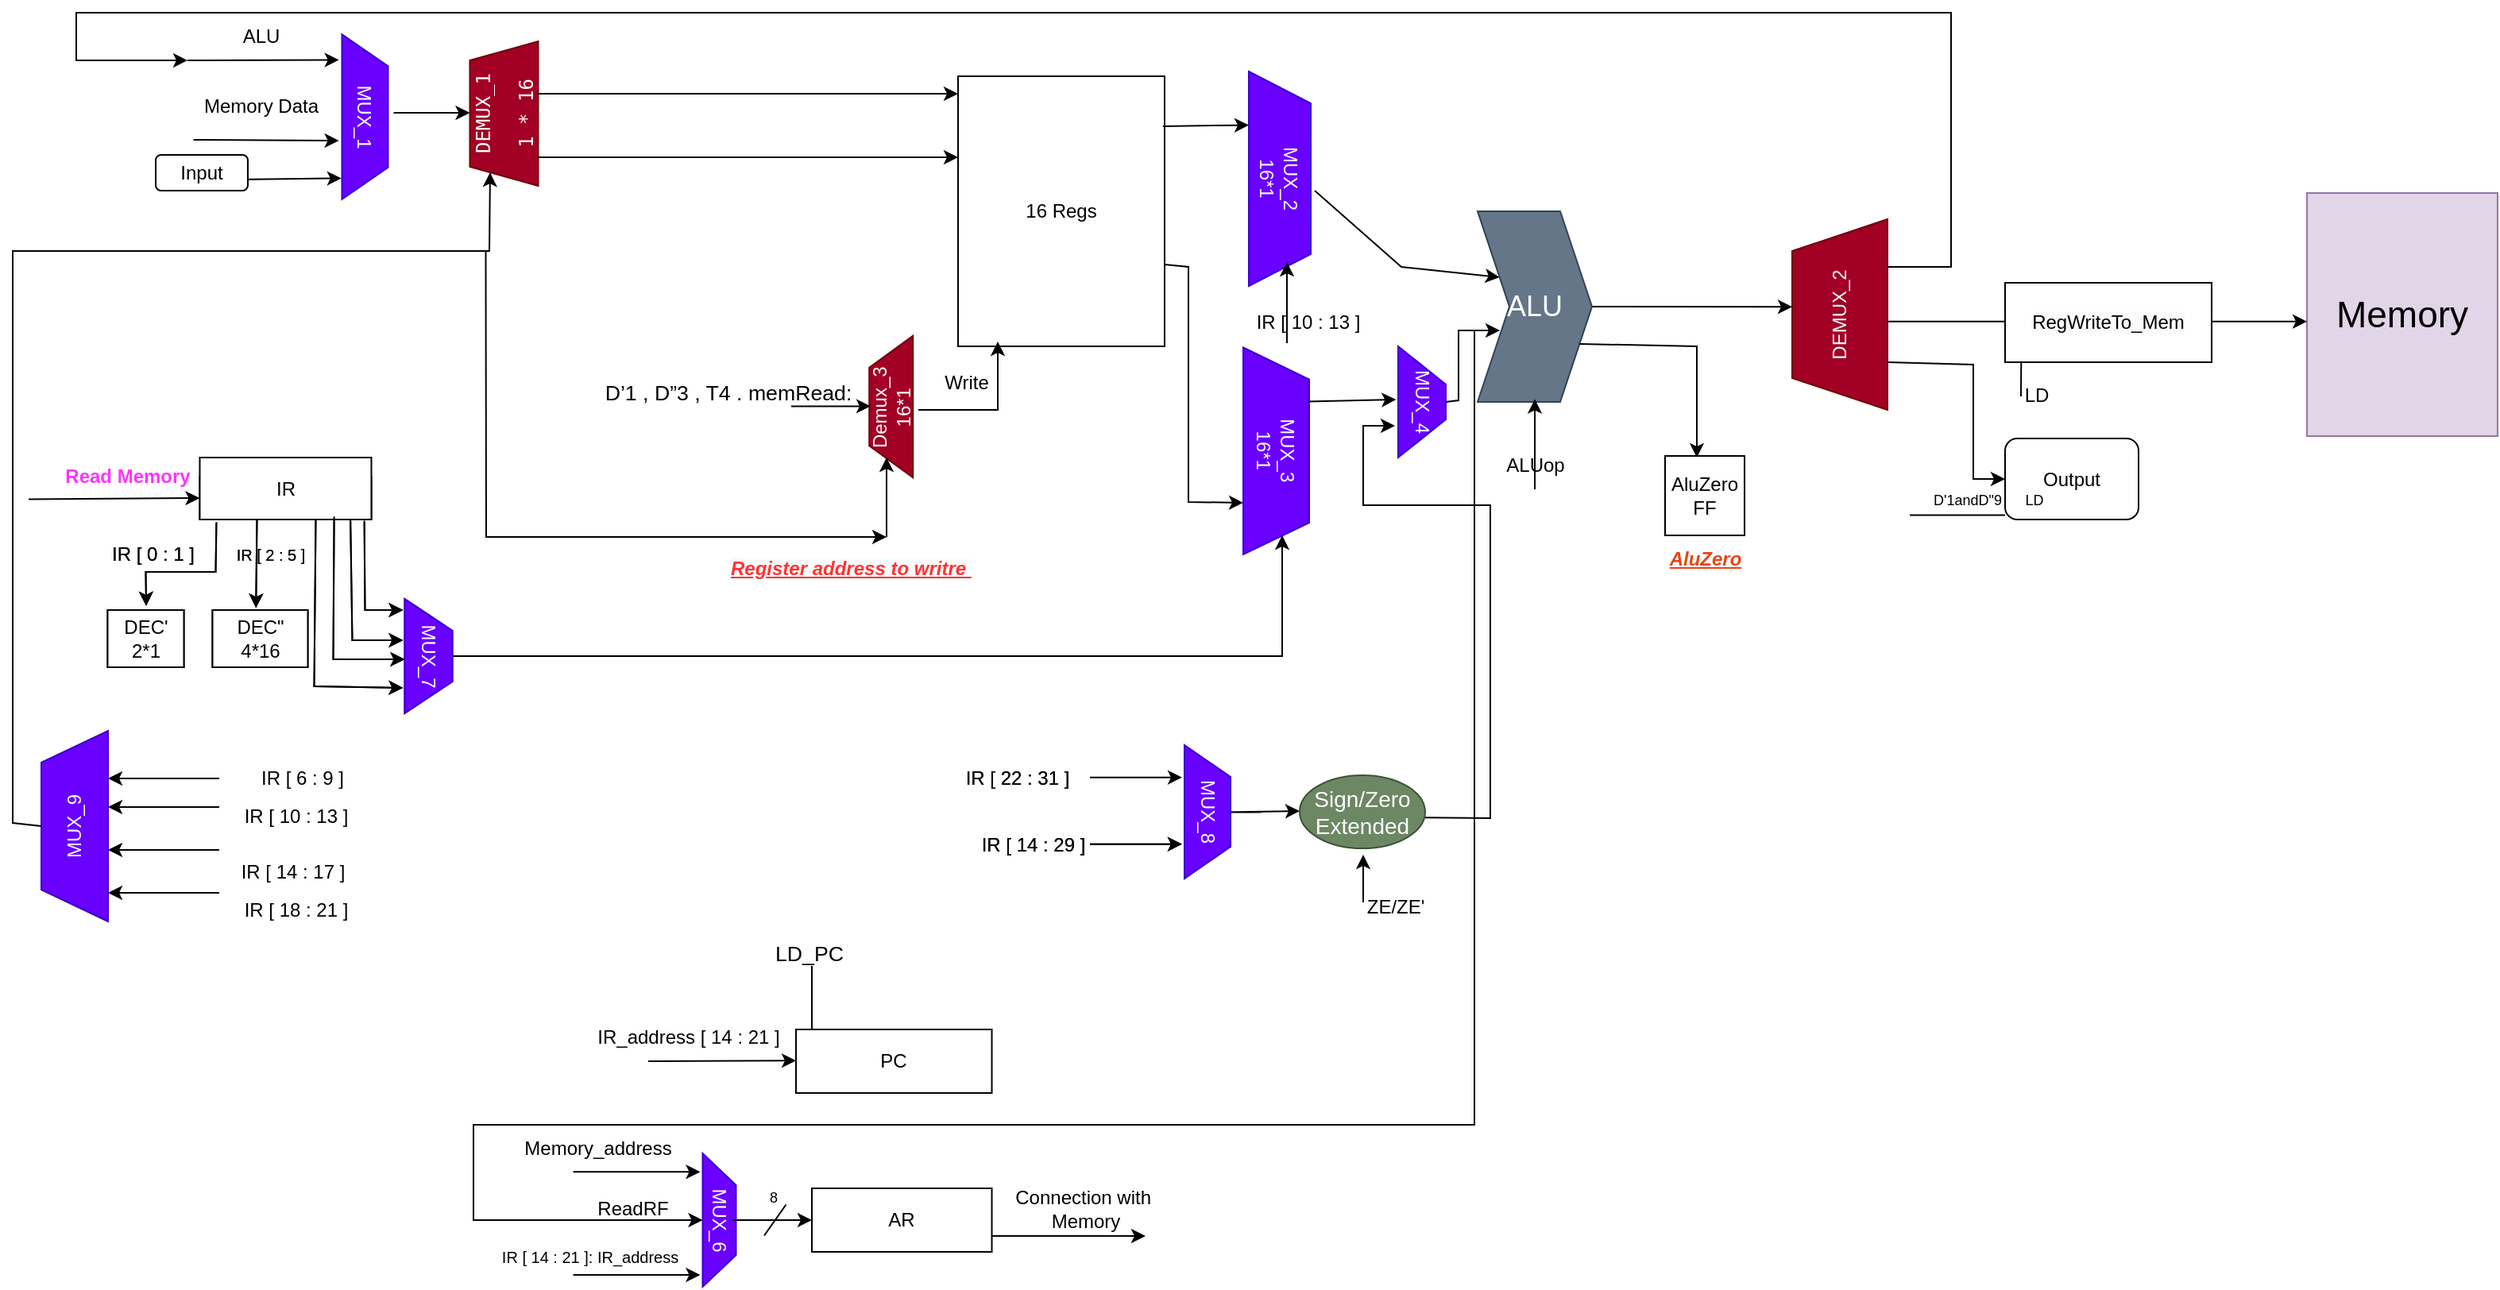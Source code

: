 <mxfile version="22.1.16" type="github">
  <diagram name="Page-1" id="Bb-EMWeqlnFe7wZa1K4K">
    <mxGraphModel dx="1004" dy="1412" grid="1" gridSize="10" guides="1" tooltips="1" connect="1" arrows="1" fold="1" page="1" pageScale="1" pageWidth="1100" pageHeight="850" math="0" shadow="0">
      <root>
        <mxCell id="0" />
        <mxCell id="1" parent="0" />
        <mxCell id="euj-i1NuRjFge6NPLihV-1" value="IR" style="rounded=0;whiteSpace=wrap;html=1;" parent="1" vertex="1">
          <mxGeometry x="147.74" y="-548" width="108" height="27" as="geometry" />
        </mxCell>
        <mxCell id="euj-i1NuRjFge6NPLihV-2" value="" style="endArrow=classic;html=1;rounded=0;exitX=0.095;exitY=1.063;exitDx=0;exitDy=0;exitPerimeter=0;entryX=0;entryY=0.5;entryDx=0;entryDy=0;" parent="1" target="euj-i1NuRjFge6NPLihV-1" edge="1">
          <mxGeometry width="50" height="50" relative="1" as="geometry">
            <mxPoint x="40" y="-533.748" as="sourcePoint" />
            <mxPoint x="147.74" y="-536" as="targetPoint" />
          </mxGeometry>
        </mxCell>
        <mxCell id="euj-i1NuRjFge6NPLihV-3" value="&lt;font color=&quot;#ff33ff&quot;&gt;Read Memory&lt;br&gt;&lt;/font&gt;" style="text;html=1;align=center;verticalAlign=middle;resizable=0;points=[];autosize=1;strokeColor=none;fillColor=none;fontStyle=1" parent="1" vertex="1">
          <mxGeometry x="47.74" y="-560" width="108" height="24" as="geometry" />
        </mxCell>
        <mxCell id="euj-i1NuRjFge6NPLihV-4" value="DEC&#39;&lt;br&gt;2*1" style="rounded=0;whiteSpace=wrap;html=1;" parent="1" vertex="1">
          <mxGeometry x="89.74" y="-464" width="48" height="36" as="geometry" />
        </mxCell>
        <mxCell id="euj-i1NuRjFge6NPLihV-5" value="DEC&quot;&lt;br&gt;4*16" style="rounded=0;whiteSpace=wrap;html=1;" parent="1" vertex="1">
          <mxGeometry x="155.74" y="-464" width="60" height="36" as="geometry" />
        </mxCell>
        <mxCell id="euj-i1NuRjFge6NPLihV-6" value="" style="endArrow=classic;html=1;rounded=0;entryX=0.506;entryY=-0.072;entryDx=0;entryDy=0;entryPerimeter=0;exitX=0.097;exitY=1.059;exitDx=0;exitDy=0;exitPerimeter=0;" parent="1" source="euj-i1NuRjFge6NPLihV-1" target="euj-i1NuRjFge6NPLihV-4" edge="1">
          <mxGeometry width="50" height="50" relative="1" as="geometry">
            <mxPoint x="159.23" y="-521" as="sourcePoint" />
            <mxPoint x="159.23" y="-476" as="targetPoint" />
            <Array as="points">
              <mxPoint x="157.74" y="-488" />
              <mxPoint x="113.74" y="-488" />
            </Array>
          </mxGeometry>
        </mxCell>
        <mxCell id="euj-i1NuRjFge6NPLihV-7" value="" style="endArrow=classic;html=1;rounded=0;exitX=0.611;exitY=1;exitDx=0;exitDy=0;exitPerimeter=0;entryX=0.456;entryY=-0.036;entryDx=0;entryDy=0;entryPerimeter=0;" parent="1" target="euj-i1NuRjFge6NPLihV-5" edge="1">
          <mxGeometry width="50" height="50" relative="1" as="geometry">
            <mxPoint x="183.738" y="-521.0" as="sourcePoint" />
            <mxPoint x="183.75" y="-476" as="targetPoint" />
          </mxGeometry>
        </mxCell>
        <mxCell id="euj-i1NuRjFge6NPLihV-8" value="" style="endArrow=classic;html=1;rounded=0;exitX=0.959;exitY=1.028;exitDx=0;exitDy=0;exitPerimeter=0;entryX=0.12;entryY=1.02;entryDx=0;entryDy=0;entryPerimeter=0;" parent="1" source="euj-i1NuRjFge6NPLihV-1" edge="1">
          <mxGeometry width="50" height="50" relative="1" as="geometry">
            <mxPoint x="231.74" y="-414" as="sourcePoint" />
            <mxPoint x="275.74" y="-464" as="targetPoint" />
            <Array as="points">
              <mxPoint x="251.74" y="-464" />
            </Array>
          </mxGeometry>
        </mxCell>
        <mxCell id="euj-i1NuRjFge6NPLihV-9" value="" style="endArrow=classic;html=1;rounded=0;exitX=0.878;exitY=0.99;exitDx=0;exitDy=0;exitPerimeter=0;entryX=0.391;entryY=1.028;entryDx=0;entryDy=0;entryPerimeter=0;" parent="1" source="euj-i1NuRjFge6NPLihV-1" edge="1">
          <mxGeometry width="50" height="50" relative="1" as="geometry">
            <mxPoint x="231.74" y="-414" as="sourcePoint" />
            <mxPoint x="275.74" y="-445" as="targetPoint" />
            <Array as="points">
              <mxPoint x="243.74" y="-445" />
            </Array>
          </mxGeometry>
        </mxCell>
        <mxCell id="euj-i1NuRjFge6NPLihV-10" value="" style="endArrow=classic;html=1;rounded=0;exitX=0.783;exitY=0.952;exitDx=0;exitDy=0;entryX=0.391;entryY=1.028;entryDx=0;entryDy=0;entryPerimeter=0;exitPerimeter=0;" parent="1" source="euj-i1NuRjFge6NPLihV-1" edge="1">
          <mxGeometry width="50" height="50" relative="1" as="geometry">
            <mxPoint x="243.74" y="-509" as="sourcePoint" />
            <mxPoint x="276.74" y="-433" as="targetPoint" />
            <Array as="points">
              <mxPoint x="231.74" y="-433" />
            </Array>
          </mxGeometry>
        </mxCell>
        <mxCell id="euj-i1NuRjFge6NPLihV-11" value="" style="endArrow=classic;html=1;rounded=0;exitX=0.783;exitY=0.952;exitDx=0;exitDy=0;entryX=0.804;entryY=1.028;entryDx=0;entryDy=0;entryPerimeter=0;exitPerimeter=0;" parent="1" edge="1">
          <mxGeometry width="50" height="50" relative="1" as="geometry">
            <mxPoint x="220.74" y="-521" as="sourcePoint" />
            <mxPoint x="275.74" y="-415" as="targetPoint" />
            <Array as="points">
              <mxPoint x="219.74" y="-416" />
            </Array>
          </mxGeometry>
        </mxCell>
        <mxCell id="euj-i1NuRjFge6NPLihV-12" value="IR [ 0 : 1 ]" style="text;html=1;align=center;verticalAlign=middle;resizable=0;points=[];autosize=1;strokeColor=none;fillColor=none;" parent="1" vertex="1">
          <mxGeometry x="75.74" y="-511" width="84" height="24" as="geometry" />
        </mxCell>
        <mxCell id="euj-i1NuRjFge6NPLihV-13" value="&lt;font style=&quot;font-size: 10px;&quot;&gt;IR [ 2 : 5 ]&lt;/font&gt;" style="text;html=1;align=center;verticalAlign=middle;resizable=0;points=[];autosize=1;strokeColor=none;fillColor=none;rotation=0;" parent="1" vertex="1">
          <mxGeometry x="155.74" y="-511" width="72" height="24" as="geometry" />
        </mxCell>
        <mxCell id="euj-i1NuRjFge6NPLihV-14" value="MUX_7" style="shape=trapezoid;perimeter=trapezoidPerimeter;whiteSpace=wrap;html=1;fixedSize=1;rotation=90;fillColor=#6a00ff;fontColor=#ffffff;strokeColor=#3700CC;" parent="1" vertex="1">
          <mxGeometry x="255.74" y="-450" width="72" height="30" as="geometry" />
        </mxCell>
        <mxCell id="euj-i1NuRjFge6NPLihV-16" value="" style="endArrow=classic;html=1;rounded=0;" parent="1" edge="1">
          <mxGeometry width="50" height="50" relative="1" as="geometry">
            <mxPoint x="708" y="-358.66" as="sourcePoint" />
            <mxPoint x="766" y="-358.66" as="targetPoint" />
          </mxGeometry>
        </mxCell>
        <mxCell id="euj-i1NuRjFge6NPLihV-17" value="" style="endArrow=classic;html=1;rounded=0;" parent="1" edge="1">
          <mxGeometry width="50" height="50" relative="1" as="geometry">
            <mxPoint x="708" y="-316.64" as="sourcePoint" />
            <mxPoint x="766" y="-316.64" as="targetPoint" />
          </mxGeometry>
        </mxCell>
        <mxCell id="euj-i1NuRjFge6NPLihV-18" value="IR [ 14 : 29 ]" style="text;html=1;align=center;verticalAlign=middle;resizable=0;points=[];autosize=1;strokeColor=none;fillColor=none;" parent="1" vertex="1">
          <mxGeometry x="624" y="-327.64" width="96" height="24" as="geometry" />
        </mxCell>
        <mxCell id="euj-i1NuRjFge6NPLihV-20" value="IR [ 22 : 31 ]" style="text;html=1;align=center;verticalAlign=middle;resizable=0;points=[];autosize=1;strokeColor=none;fillColor=none;" parent="1" vertex="1">
          <mxGeometry x="614" y="-370.35" width="96" height="24" as="geometry" />
        </mxCell>
        <mxCell id="euj-i1NuRjFge6NPLihV-21" value="IR" style="rounded=0;whiteSpace=wrap;html=1;" parent="1" vertex="1">
          <mxGeometry x="147.74" y="-560" width="108" height="39" as="geometry" />
        </mxCell>
        <mxCell id="euj-i1NuRjFge6NPLihV-24" value="DEC&#39;&lt;br&gt;2*1" style="rounded=0;whiteSpace=wrap;html=1;" parent="1" vertex="1">
          <mxGeometry x="89.74" y="-464" width="48" height="36" as="geometry" />
        </mxCell>
        <mxCell id="euj-i1NuRjFge6NPLihV-25" value="DEC&quot;&lt;br&gt;4*16" style="rounded=0;whiteSpace=wrap;html=1;" parent="1" vertex="1">
          <mxGeometry x="155.74" y="-464" width="60" height="36" as="geometry" />
        </mxCell>
        <mxCell id="euj-i1NuRjFge6NPLihV-26" value="" style="endArrow=classic;html=1;rounded=0;entryX=0.506;entryY=-0.072;entryDx=0;entryDy=0;entryPerimeter=0;exitX=0.097;exitY=1.059;exitDx=0;exitDy=0;exitPerimeter=0;" parent="1" source="euj-i1NuRjFge6NPLihV-21" target="euj-i1NuRjFge6NPLihV-24" edge="1">
          <mxGeometry width="50" height="50" relative="1" as="geometry">
            <mxPoint x="159.23" y="-521" as="sourcePoint" />
            <mxPoint x="159.23" y="-476" as="targetPoint" />
            <Array as="points">
              <mxPoint x="157.74" y="-488" />
              <mxPoint x="113.74" y="-488" />
            </Array>
          </mxGeometry>
        </mxCell>
        <mxCell id="euj-i1NuRjFge6NPLihV-27" value="" style="endArrow=classic;html=1;rounded=0;exitX=0.611;exitY=1;exitDx=0;exitDy=0;exitPerimeter=0;entryX=0.456;entryY=-0.036;entryDx=0;entryDy=0;entryPerimeter=0;" parent="1" target="euj-i1NuRjFge6NPLihV-25" edge="1">
          <mxGeometry width="50" height="50" relative="1" as="geometry">
            <mxPoint x="183.738" y="-521.0" as="sourcePoint" />
            <mxPoint x="183.75" y="-476" as="targetPoint" />
          </mxGeometry>
        </mxCell>
        <mxCell id="euj-i1NuRjFge6NPLihV-28" value="" style="endArrow=classic;html=1;rounded=0;exitX=0.959;exitY=1.028;exitDx=0;exitDy=0;exitPerimeter=0;entryX=0.12;entryY=1.02;entryDx=0;entryDy=0;entryPerimeter=0;" parent="1" source="euj-i1NuRjFge6NPLihV-21" edge="1">
          <mxGeometry width="50" height="50" relative="1" as="geometry">
            <mxPoint x="231.74" y="-414" as="sourcePoint" />
            <mxPoint x="275.74" y="-464" as="targetPoint" />
            <Array as="points">
              <mxPoint x="251.74" y="-464" />
            </Array>
          </mxGeometry>
        </mxCell>
        <mxCell id="euj-i1NuRjFge6NPLihV-29" value="" style="endArrow=classic;html=1;rounded=0;exitX=0.878;exitY=0.99;exitDx=0;exitDy=0;exitPerimeter=0;entryX=0.391;entryY=1.028;entryDx=0;entryDy=0;entryPerimeter=0;" parent="1" source="euj-i1NuRjFge6NPLihV-21" edge="1">
          <mxGeometry width="50" height="50" relative="1" as="geometry">
            <mxPoint x="231.74" y="-414" as="sourcePoint" />
            <mxPoint x="275.74" y="-445" as="targetPoint" />
            <Array as="points">
              <mxPoint x="243.74" y="-445" />
            </Array>
          </mxGeometry>
        </mxCell>
        <mxCell id="euj-i1NuRjFge6NPLihV-30" value="" style="endArrow=classic;html=1;rounded=0;exitX=0.783;exitY=0.952;exitDx=0;exitDy=0;entryX=0.391;entryY=1.028;entryDx=0;entryDy=0;entryPerimeter=0;exitPerimeter=0;" parent="1" source="euj-i1NuRjFge6NPLihV-21" edge="1">
          <mxGeometry width="50" height="50" relative="1" as="geometry">
            <mxPoint x="243.74" y="-509" as="sourcePoint" />
            <mxPoint x="276.74" y="-433" as="targetPoint" />
            <Array as="points">
              <mxPoint x="231.74" y="-433" />
            </Array>
          </mxGeometry>
        </mxCell>
        <mxCell id="euj-i1NuRjFge6NPLihV-31" value="" style="endArrow=classic;html=1;rounded=0;exitX=0.783;exitY=0.952;exitDx=0;exitDy=0;entryX=0.804;entryY=1.028;entryDx=0;entryDy=0;entryPerimeter=0;exitPerimeter=0;" parent="1" edge="1">
          <mxGeometry width="50" height="50" relative="1" as="geometry">
            <mxPoint x="220.74" y="-521" as="sourcePoint" />
            <mxPoint x="275.74" y="-415" as="targetPoint" />
            <Array as="points">
              <mxPoint x="219.74" y="-416" />
            </Array>
          </mxGeometry>
        </mxCell>
        <mxCell id="euj-i1NuRjFge6NPLihV-32" value="IR [ 0 : 1 ]" style="text;html=1;align=center;verticalAlign=middle;resizable=0;points=[];autosize=1;strokeColor=none;fillColor=none;" parent="1" vertex="1">
          <mxGeometry x="75.74" y="-511" width="84" height="24" as="geometry" />
        </mxCell>
        <mxCell id="euj-i1NuRjFge6NPLihV-33" value="&lt;font style=&quot;font-size: 10px;&quot;&gt;IR [ 2 : 5 ]&lt;/font&gt;" style="text;html=1;align=center;verticalAlign=middle;resizable=0;points=[];autosize=1;strokeColor=none;fillColor=none;rotation=0;" parent="1" vertex="1">
          <mxGeometry x="155.74" y="-511" width="72" height="24" as="geometry" />
        </mxCell>
        <mxCell id="euj-i1NuRjFge6NPLihV-34" value="MUX_7" style="shape=trapezoid;perimeter=trapezoidPerimeter;whiteSpace=wrap;html=1;fixedSize=1;rotation=90;fillColor=#6a00ff;fontColor=#ffffff;strokeColor=#3700CC;" parent="1" vertex="1">
          <mxGeometry x="255.74" y="-450" width="72" height="30" as="geometry" />
        </mxCell>
        <mxCell id="euj-i1NuRjFge6NPLihV-35" value="" style="endArrow=classic;html=1;rounded=0;" parent="1" edge="1">
          <mxGeometry width="50" height="50" relative="1" as="geometry">
            <mxPoint x="816" y="-336.79" as="sourcePoint" />
            <mxPoint x="840" y="-337.5" as="targetPoint" />
            <Array as="points">
              <mxPoint x="792" y="-336.79" />
            </Array>
          </mxGeometry>
        </mxCell>
        <mxCell id="euj-i1NuRjFge6NPLihV-37" value="" style="endArrow=classic;html=1;rounded=0;" parent="1" edge="1">
          <mxGeometry width="50" height="50" relative="1" as="geometry">
            <mxPoint x="708" y="-316.64" as="sourcePoint" />
            <mxPoint x="766" y="-316.64" as="targetPoint" />
          </mxGeometry>
        </mxCell>
        <mxCell id="euj-i1NuRjFge6NPLihV-38" value="IR [ 14 : 29 ]" style="text;html=1;align=center;verticalAlign=middle;resizable=0;points=[];autosize=1;strokeColor=none;fillColor=none;" parent="1" vertex="1">
          <mxGeometry x="624" y="-327.64" width="96" height="24" as="geometry" />
        </mxCell>
        <mxCell id="euj-i1NuRjFge6NPLihV-39" value="&lt;font style=&quot;font-size: 14px;&quot;&gt;Sign/Zero Extended&lt;/font&gt;" style="ellipse;whiteSpace=wrap;html=1;fillColor=#6d8764;strokeColor=#3A5431;fontColor=#ffffff;" parent="1" vertex="1">
          <mxGeometry x="840" y="-360" width="79" height="46" as="geometry" />
        </mxCell>
        <mxCell id="euj-i1NuRjFge6NPLihV-40" value="IR [ 22 : 31 ]" style="text;html=1;align=center;verticalAlign=middle;resizable=0;points=[];autosize=1;strokeColor=none;fillColor=none;" parent="1" vertex="1">
          <mxGeometry x="614" y="-370.35" width="96" height="24" as="geometry" />
        </mxCell>
        <mxCell id="euj-i1NuRjFge6NPLihV-41" value="MUX_8" style="shape=trapezoid;perimeter=trapezoidPerimeter;whiteSpace=wrap;html=1;fixedSize=1;rotation=90;fillColor=#6a00ff;fontColor=#ffffff;strokeColor=#3700CC;" parent="1" vertex="1">
          <mxGeometry x="740" y="-351.5" width="84" height="29" as="geometry" />
        </mxCell>
        <mxCell id="euj-i1NuRjFge6NPLihV-44" value="" style="rounded=0;whiteSpace=wrap;html=1;" parent="1" vertex="1">
          <mxGeometry x="625" y="-800" width="130" height="170" as="geometry" />
        </mxCell>
        <mxCell id="euj-i1NuRjFge6NPLihV-45" value="16 Regs" style="text;html=1;strokeColor=none;fillColor=none;align=center;verticalAlign=middle;whiteSpace=wrap;rounded=0;" parent="1" vertex="1">
          <mxGeometry x="660" y="-730" width="60" height="30" as="geometry" />
        </mxCell>
        <mxCell id="euj-i1NuRjFge6NPLihV-52" value="" style="endArrow=none;html=1;rounded=0;" parent="1" edge="1">
          <mxGeometry width="50" height="50" relative="1" as="geometry">
            <mxPoint x="915" y="-600.5" as="sourcePoint" />
            <mxPoint x="915" y="-600.5" as="targetPoint" />
            <Array as="points" />
          </mxGeometry>
        </mxCell>
        <mxCell id="euj-i1NuRjFge6NPLihV-57" value="MUX_2&lt;br&gt;16*1&lt;br&gt;" style="shape=trapezoid;perimeter=trapezoidPerimeter;whiteSpace=wrap;html=1;fixedSize=1;rotation=90;fillColor=#6a00ff;fontColor=#ffffff;strokeColor=#3700CC;" parent="1" vertex="1">
          <mxGeometry x="760" y="-755" width="135" height="39" as="geometry" />
        </mxCell>
        <mxCell id="euj-i1NuRjFge6NPLihV-58" value="MUX_3&lt;br&gt;16*1&lt;br&gt;" style="shape=trapezoid;perimeter=trapezoidPerimeter;whiteSpace=wrap;html=1;fixedSize=1;rotation=90;fillColor=#6a00ff;fontColor=#ffffff;strokeColor=#3700CC;" parent="1" vertex="1">
          <mxGeometry x="760.12" y="-584.87" width="130.25" height="41.5" as="geometry" />
        </mxCell>
        <mxCell id="euj-i1NuRjFge6NPLihV-59" value="" style="endArrow=classic;html=1;rounded=0;entryX=0;entryY=0.25;entryDx=0;entryDy=0;" parent="1" target="euj-i1NuRjFge6NPLihV-61" edge="1">
          <mxGeometry width="50" height="50" relative="1" as="geometry">
            <mxPoint x="849.5" y="-728" as="sourcePoint" />
            <mxPoint x="957" y="-692" as="targetPoint" />
            <Array as="points">
              <mxPoint x="904" y="-680" />
            </Array>
          </mxGeometry>
        </mxCell>
        <mxCell id="euj-i1NuRjFge6NPLihV-60" value="" style="endArrow=classic;html=1;rounded=0;entryX=0.479;entryY=1.044;entryDx=0;entryDy=0;entryPerimeter=0;exitX=0.211;exitY=0.021;exitDx=0;exitDy=0;exitPerimeter=0;" parent="1" target="euj-i1NuRjFge6NPLihV-68" edge="1">
          <mxGeometry width="50" height="50" relative="1" as="geometry">
            <mxPoint x="845.124" y="-595.202" as="sourcePoint" />
            <mxPoint x="904.55" y="-596" as="targetPoint" />
            <Array as="points" />
          </mxGeometry>
        </mxCell>
        <mxCell id="euj-i1NuRjFge6NPLihV-61" value="&lt;font style=&quot;font-size: 18px;&quot;&gt;ALU&lt;/font&gt;" style="shape=step;perimeter=stepPerimeter;whiteSpace=wrap;html=1;fixedSize=1;fillColor=#647687;fontColor=#ffffff;strokeColor=#314354;" parent="1" vertex="1">
          <mxGeometry x="952" y="-715" width="72" height="120" as="geometry" />
        </mxCell>
        <mxCell id="euj-i1NuRjFge6NPLihV-62" value="DEMUX_2" style="shape=trapezoid;perimeter=trapezoidPerimeter;whiteSpace=wrap;html=1;fixedSize=1;rotation=-90;fillColor=#a20025;fontColor=#ffffff;strokeColor=#6F0000;" parent="1" vertex="1">
          <mxGeometry x="1120" y="-680" width="120" height="60" as="geometry" />
        </mxCell>
        <mxCell id="euj-i1NuRjFge6NPLihV-63" value="" style="endArrow=classic;html=1;rounded=0;exitX=1;exitY=0.5;exitDx=0;exitDy=0;" parent="1" edge="1" source="euj-i1NuRjFge6NPLihV-61">
          <mxGeometry width="50" height="50" relative="1" as="geometry">
            <mxPoint x="1108" y="-654.86" as="sourcePoint" />
            <mxPoint x="1150" y="-654.86" as="targetPoint" />
          </mxGeometry>
        </mxCell>
        <mxCell id="euj-i1NuRjFge6NPLihV-64" value="" style="endArrow=classic;html=1;rounded=0;" parent="1" edge="1">
          <mxGeometry width="50" height="50" relative="1" as="geometry">
            <mxPoint x="832" y="-632" as="sourcePoint" />
            <mxPoint x="832" y="-683" as="targetPoint" />
          </mxGeometry>
        </mxCell>
        <mxCell id="euj-i1NuRjFge6NPLihV-67" value="Output" style="rounded=1;whiteSpace=wrap;html=1;" parent="1" vertex="1">
          <mxGeometry x="1284" y="-572" width="84" height="51" as="geometry" />
        </mxCell>
        <mxCell id="euj-i1NuRjFge6NPLihV-68" value="MUX_4" style="shape=trapezoid;perimeter=trapezoidPerimeter;whiteSpace=wrap;html=1;fixedSize=1;rotation=90;size=24;fillColor=#6a00ff;fontColor=#ffffff;strokeColor=#3700CC;" parent="1" vertex="1">
          <mxGeometry x="882" y="-610" width="70" height="30" as="geometry" />
        </mxCell>
        <mxCell id="euj-i1NuRjFge6NPLihV-69" value="" style="endArrow=classic;html=1;rounded=0;exitX=0.5;exitY=0;exitDx=0;exitDy=0;" parent="1" source="euj-i1NuRjFge6NPLihV-68" edge="1">
          <mxGeometry width="50" height="50" relative="1" as="geometry">
            <mxPoint x="916" y="-590" as="sourcePoint" />
            <mxPoint x="966" y="-640" as="targetPoint" />
            <Array as="points">
              <mxPoint x="940" y="-596" />
              <mxPoint x="940" y="-640" />
            </Array>
          </mxGeometry>
        </mxCell>
        <mxCell id="euj-i1NuRjFge6NPLihV-70" value="" style="endArrow=none;html=1;rounded=0;" parent="1" edge="1">
          <mxGeometry width="50" height="50" relative="1" as="geometry">
            <mxPoint x="856" y="-596" as="sourcePoint" />
            <mxPoint x="856" y="-596" as="targetPoint" />
            <Array as="points" />
          </mxGeometry>
        </mxCell>
        <mxCell id="euj-i1NuRjFge6NPLihV-71" value="" style="endArrow=none;html=1;rounded=0;" parent="1" edge="1">
          <mxGeometry width="50" height="50" relative="1" as="geometry">
            <mxPoint x="1224" y="-523.75" as="sourcePoint" />
            <mxPoint x="1284" y="-523.75" as="targetPoint" />
          </mxGeometry>
        </mxCell>
        <mxCell id="euj-i1NuRjFge6NPLihV-72" value="&lt;font style=&quot;font-size: 9px;&quot;&gt;D&#39;1andD&quot;9&lt;/font&gt;" style="text;html=1;align=center;verticalAlign=middle;resizable=0;points=[];autosize=1;strokeColor=none;fillColor=none;" parent="1" vertex="1">
          <mxGeometry x="1224" y="-546.5" width="72" height="24" as="geometry" />
        </mxCell>
        <mxCell id="euj-i1NuRjFge6NPLihV-73" value="&lt;font style=&quot;font-size: 9px;&quot;&gt;LD&lt;/font&gt;" style="text;html=1;align=center;verticalAlign=middle;resizable=0;points=[];autosize=1;strokeColor=none;fillColor=none;" parent="1" vertex="1">
          <mxGeometry x="1284" y="-546.5" width="36" height="24" as="geometry" />
        </mxCell>
        <mxCell id="euj-i1NuRjFge6NPLihV-74" value="" style="endArrow=classic;html=1;rounded=0;" parent="1" edge="1">
          <mxGeometry width="50" height="50" relative="1" as="geometry">
            <mxPoint x="988" y="-540" as="sourcePoint" />
            <mxPoint x="988" y="-596.75" as="targetPoint" />
            <Array as="points">
              <mxPoint x="988" y="-547" />
            </Array>
          </mxGeometry>
        </mxCell>
        <mxCell id="euj-i1NuRjFge6NPLihV-75" value="ALUop" style="text;html=1;align=center;verticalAlign=middle;resizable=0;points=[];autosize=1;strokeColor=none;fillColor=none;" parent="1" vertex="1">
          <mxGeometry x="958" y="-567.37" width="60" height="24" as="geometry" />
        </mxCell>
        <mxCell id="euj-i1NuRjFge6NPLihV-76" value="" style="endArrow=classic;html=1;rounded=0;exitX=1;exitY=0.75;exitDx=0;exitDy=0;" parent="1" source="euj-i1NuRjFge6NPLihV-61" edge="1">
          <mxGeometry width="50" height="50" relative="1" as="geometry">
            <mxPoint x="1100.174" y="-630.022" as="sourcePoint" />
            <mxPoint x="1090" y="-560" as="targetPoint" />
            <Array as="points">
              <mxPoint x="1090" y="-630" />
            </Array>
          </mxGeometry>
        </mxCell>
        <mxCell id="euj-i1NuRjFge6NPLihV-77" value="&lt;b&gt;&lt;font color=&quot;#ea4513&quot;&gt;&lt;i&gt;&lt;u&gt;AluZero&lt;/u&gt;&lt;/i&gt;&lt;/font&gt;&lt;/b&gt;" style="text;html=1;align=center;verticalAlign=middle;resizable=0;points=[];autosize=1;strokeColor=none;fillColor=none;" parent="1" vertex="1">
          <mxGeometry x="1060" y="-511" width="70" height="30" as="geometry" />
        </mxCell>
        <mxCell id="euj-i1NuRjFge6NPLihV-78" value="" style="endArrow=classic;html=1;rounded=0;exitX=0.992;exitY=0.185;exitDx=0;exitDy=0;entryX=0.25;entryY=1;entryDx=0;entryDy=0;exitPerimeter=0;" parent="1" source="euj-i1NuRjFge6NPLihV-44" target="euj-i1NuRjFge6NPLihV-57" edge="1">
          <mxGeometry width="50" height="50" relative="1" as="geometry">
            <mxPoint x="740" y="-690" as="sourcePoint" />
            <mxPoint x="790" y="-740" as="targetPoint" />
          </mxGeometry>
        </mxCell>
        <mxCell id="euj-i1NuRjFge6NPLihV-79" value="" style="endArrow=classic;html=1;rounded=0;exitX=0.992;exitY=0.185;exitDx=0;exitDy=0;entryX=0.75;entryY=1;entryDx=0;entryDy=0;exitPerimeter=0;" parent="1" target="euj-i1NuRjFge6NPLihV-58" edge="1">
          <mxGeometry width="50" height="50" relative="1" as="geometry">
            <mxPoint x="755" y="-681.5" as="sourcePoint" />
            <mxPoint x="809" y="-681.5" as="targetPoint" />
            <Array as="points">
              <mxPoint x="770" y="-680" />
              <mxPoint x="770" y="-532" />
            </Array>
          </mxGeometry>
        </mxCell>
        <mxCell id="euj-i1NuRjFge6NPLihV-80" value="IR [ 10 : 13 ]" style="text;html=1;align=center;verticalAlign=middle;resizable=0;points=[];autosize=1;strokeColor=none;fillColor=none;rotation=0;" parent="1" vertex="1">
          <mxGeometry x="800.37" y="-660" width="90" height="30" as="geometry" />
        </mxCell>
        <mxCell id="euj-i1NuRjFge6NPLihV-81" value="" style="endArrow=classic;html=1;rounded=0;exitX=0.5;exitY=0;exitDx=0;exitDy=0;" parent="1" source="euj-i1NuRjFge6NPLihV-34" edge="1">
          <mxGeometry width="50" height="50" relative="1" as="geometry">
            <mxPoint x="790" y="-103" as="sourcePoint" />
            <mxPoint x="829" y="-511" as="targetPoint" />
            <Array as="points">
              <mxPoint x="829" y="-435" />
            </Array>
          </mxGeometry>
        </mxCell>
        <mxCell id="euj-i1NuRjFge6NPLihV-84" value="" style="endArrow=classic;html=1;rounded=0;" parent="1" edge="1">
          <mxGeometry width="50" height="50" relative="1" as="geometry">
            <mxPoint x="919" y="-333.35" as="sourcePoint" />
            <mxPoint x="900" y="-580" as="targetPoint" />
            <Array as="points">
              <mxPoint x="960" y="-333" />
              <mxPoint x="960" y="-530" />
              <mxPoint x="880" y="-530" />
              <mxPoint x="880" y="-580" />
            </Array>
          </mxGeometry>
        </mxCell>
        <mxCell id="euj-i1NuRjFge6NPLihV-85" value="&lt;font style=&quot;font-size: 23px;&quot;&gt;Memory&lt;/font&gt;" style="rounded=0;whiteSpace=wrap;html=1;fillColor=#e1d5e7;strokeColor=#9673a6;" parent="1" vertex="1">
          <mxGeometry x="1474" y="-726.5" width="120" height="153" as="geometry" />
        </mxCell>
        <mxCell id="euj-i1NuRjFge6NPLihV-86" value="" style="endArrow=classic;html=1;rounded=0;exitX=0.5;exitY=1;exitDx=0;exitDy=0;entryX=0;entryY=0.5;entryDx=0;entryDy=0;" parent="1" edge="1">
          <mxGeometry width="50" height="50" relative="1" as="geometry">
            <mxPoint x="1210" y="-645.62" as="sourcePoint" />
            <mxPoint x="1474" y="-645.62" as="targetPoint" />
          </mxGeometry>
        </mxCell>
        <mxCell id="euj-i1NuRjFge6NPLihV-88" value="" style="endArrow=classic;html=1;rounded=0;exitX=0.75;exitY=1;exitDx=0;exitDy=0;" parent="1" edge="1" source="euj-i1NuRjFge6NPLihV-62">
          <mxGeometry width="50" height="50" relative="1" as="geometry">
            <mxPoint x="1210" y="-800" as="sourcePoint" />
            <mxPoint x="140" y="-810" as="targetPoint" />
            <Array as="points">
              <mxPoint x="1250" y="-680" />
              <mxPoint x="1250" y="-840" />
              <mxPoint x="1166" y="-840" />
              <mxPoint x="70" y="-840" />
              <mxPoint x="70" y="-810" />
            </Array>
          </mxGeometry>
        </mxCell>
        <mxCell id="euj-i1NuRjFge6NPLihV-89" value="&lt;meta charset=&quot;utf-8&quot;&gt;&lt;span style=&quot;color: rgb(0, 0, 0); font-family: Helvetica; font-size: 12px; font-style: normal; font-variant-ligatures: normal; font-variant-caps: normal; font-weight: 400; letter-spacing: normal; orphans: 2; text-align: center; text-indent: 0px; text-transform: none; widows: 2; word-spacing: 0px; -webkit-text-stroke-width: 0px; background-color: rgb(251, 251, 251); text-decoration-thickness: initial; text-decoration-style: initial; text-decoration-color: initial; float: none; display: inline !important;&quot;&gt;RegWriteTo_Mem&lt;/span&gt;" style="rounded=0;whiteSpace=wrap;html=1;" parent="1" vertex="1">
          <mxGeometry x="1284" y="-670" width="130" height="50" as="geometry" />
        </mxCell>
        <mxCell id="euj-i1NuRjFge6NPLihV-90" value="" style="endArrow=classic;html=1;rounded=0;entryX=0;entryY=0.5;entryDx=0;entryDy=0;exitX=0.25;exitY=1;exitDx=0;exitDy=0;" parent="1" source="euj-i1NuRjFge6NPLihV-62" target="euj-i1NuRjFge6NPLihV-67" edge="1">
          <mxGeometry width="50" height="50" relative="1" as="geometry">
            <mxPoint x="1114" y="-628.5" as="sourcePoint" />
            <mxPoint x="1164" y="-678.5" as="targetPoint" />
            <Array as="points">
              <mxPoint x="1264" y="-618.5" />
              <mxPoint x="1264" y="-546.5" />
            </Array>
          </mxGeometry>
        </mxCell>
        <mxCell id="euj-i1NuRjFge6NPLihV-91" value="" style="endArrow=classic;html=1;rounded=0;entryX=0.645;entryY=1.067;entryDx=0;entryDy=0;entryPerimeter=0;" parent="1" target="euj-i1NuRjFge6NPLihV-98" edge="1">
          <mxGeometry width="50" height="50" relative="1" as="geometry">
            <mxPoint x="143.74" y="-760" as="sourcePoint" />
            <mxPoint x="227.74" y="-759.58" as="targetPoint" />
          </mxGeometry>
        </mxCell>
        <mxCell id="euj-i1NuRjFge6NPLihV-92" value="&lt;pre&gt;&lt;font style=&quot;font-size: 12px;&quot;&gt;DEMUX_1&lt;/font&gt;&lt;/pre&gt;&lt;pre&gt;&lt;font style=&quot;font-size: 12px;&quot;&gt;1 * 16&lt;/font&gt;&lt;/pre&gt;" style="shape=trapezoid;perimeter=trapezoidPerimeter;whiteSpace=wrap;html=1;fixedSize=1;rotation=-90;size=12;fillColor=#a20025;fontColor=#ffffff;strokeColor=#6F0000;" parent="1" vertex="1">
          <mxGeometry x="293.74" y="-798" width="91" height="43" as="geometry" />
        </mxCell>
        <mxCell id="euj-i1NuRjFge6NPLihV-93" value="" style="endArrow=classic;html=1;rounded=0;entryX=0;entryY=0;entryDx=0;entryDy=0;" parent="1" edge="1">
          <mxGeometry width="50" height="50" relative="1" as="geometry">
            <mxPoint x="360" y="-789" as="sourcePoint" />
            <mxPoint x="625" y="-789" as="targetPoint" />
          </mxGeometry>
        </mxCell>
        <mxCell id="euj-i1NuRjFge6NPLihV-94" value="Memory Data" style="text;html=1;align=center;verticalAlign=middle;resizable=0;points=[];autosize=1;strokeColor=none;fillColor=none;" parent="1" vertex="1">
          <mxGeometry x="135.74" y="-796" width="100" height="30" as="geometry" />
        </mxCell>
        <mxCell id="euj-i1NuRjFge6NPLihV-95" value="" style="endArrow=classic;html=1;rounded=0;entryX=0.155;entryY=1.065;entryDx=0;entryDy=0;entryPerimeter=0;" parent="1" target="euj-i1NuRjFge6NPLihV-98" edge="1">
          <mxGeometry width="50" height="50" relative="1" as="geometry">
            <mxPoint x="140" y="-810" as="sourcePoint" />
            <mxPoint x="230" y="-810" as="targetPoint" />
          </mxGeometry>
        </mxCell>
        <mxCell id="euj-i1NuRjFge6NPLihV-96" value="ALU" style="text;html=1;align=center;verticalAlign=middle;resizable=0;points=[];autosize=1;strokeColor=none;fillColor=none;" parent="1" vertex="1">
          <mxGeometry x="161.74" y="-837" width="48" height="24" as="geometry" />
        </mxCell>
        <mxCell id="euj-i1NuRjFge6NPLihV-97" value="" style="endArrow=classic;html=1;rounded=0;" parent="1" edge="1">
          <mxGeometry width="50" height="50" relative="1" as="geometry">
            <mxPoint x="360" y="-749" as="sourcePoint" />
            <mxPoint x="625" y="-749" as="targetPoint" />
            <Array as="points">
              <mxPoint x="435" y="-749" />
            </Array>
          </mxGeometry>
        </mxCell>
        <mxCell id="euj-i1NuRjFge6NPLihV-98" value="MUX_1" style="shape=trapezoid;perimeter=trapezoidPerimeter;whiteSpace=wrap;html=1;fixedSize=1;rotation=90;fillColor=#6a00ff;fontColor=#ffffff;strokeColor=#3700CC;" parent="1" vertex="1">
          <mxGeometry x="199.87" y="-789" width="103.74" height="29" as="geometry" />
        </mxCell>
        <mxCell id="euj-i1NuRjFge6NPLihV-99" value="" style="endArrow=classic;html=1;rounded=0;" parent="1" edge="1">
          <mxGeometry width="50" height="50" relative="1" as="geometry">
            <mxPoint x="269.74" y="-777" as="sourcePoint" />
            <mxPoint x="317.74" y="-777" as="targetPoint" />
          </mxGeometry>
        </mxCell>
        <mxCell id="euj-i1NuRjFge6NPLihV-100" value="" style="endArrow=classic;html=1;rounded=0;entryX=0.873;entryY=1.011;entryDx=0;entryDy=0;entryPerimeter=0;" parent="1" target="euj-i1NuRjFge6NPLihV-98" edge="1">
          <mxGeometry width="50" height="50" relative="1" as="geometry">
            <mxPoint x="171.74" y="-735" as="sourcePoint" />
            <mxPoint x="221.74" y="-735" as="targetPoint" />
          </mxGeometry>
        </mxCell>
        <mxCell id="euj-i1NuRjFge6NPLihV-101" value="" style="endArrow=classic;html=1;rounded=0;" parent="1" edge="1">
          <mxGeometry width="50" height="50" relative="1" as="geometry">
            <mxPoint x="600" y="-590" as="sourcePoint" />
            <mxPoint x="650" y="-633" as="targetPoint" />
            <Array as="points">
              <mxPoint x="650" y="-590" />
            </Array>
          </mxGeometry>
        </mxCell>
        <mxCell id="euj-i1NuRjFge6NPLihV-102" value="Write" style="text;html=1;align=center;verticalAlign=middle;resizable=0;points=[];autosize=1;strokeColor=none;fillColor=none;" parent="1" vertex="1">
          <mxGeometry x="600" y="-619" width="60" height="24" as="geometry" />
        </mxCell>
        <mxCell id="euj-i1NuRjFge6NPLihV-103" value="Demux_3&lt;br&gt;16*1" style="shape=trapezoid;perimeter=trapezoidPerimeter;whiteSpace=wrap;html=1;fixedSize=1;rotation=-90;fillColor=#a20025;fontColor=#ffffff;strokeColor=#6F0000;" parent="1" vertex="1">
          <mxGeometry x="538.25" y="-605.75" width="89.24" height="27.5" as="geometry" />
        </mxCell>
        <mxCell id="euj-i1NuRjFge6NPLihV-104" value="" style="endArrow=classic;html=1;rounded=0;" parent="1" edge="1">
          <mxGeometry width="50" height="50" relative="1" as="geometry">
            <mxPoint x="520" y="-592.31" as="sourcePoint" />
            <mxPoint x="570" y="-592.31" as="targetPoint" />
          </mxGeometry>
        </mxCell>
        <mxCell id="euj-i1NuRjFge6NPLihV-105" value="" style="endArrow=classic;html=1;rounded=0;" parent="1" edge="1">
          <mxGeometry width="50" height="50" relative="1" as="geometry">
            <mxPoint x="580" y="-510" as="sourcePoint" />
            <mxPoint x="580" y="-560" as="targetPoint" />
          </mxGeometry>
        </mxCell>
        <mxCell id="euj-i1NuRjFge6NPLihV-106" value="&lt;meta charset=&quot;utf-8&quot;&gt;&lt;b id=&quot;docs-internal-guid-8bd9b326-7fff-f22a-ad19-f83c944f68d6&quot; style=&quot;font-weight:normal;&quot;&gt;&lt;span style=&quot;font-size: 10pt; font-family: Arial, sans-serif; color: rgb(0, 0, 0); background-color: transparent; font-weight: 400; font-style: normal; font-variant: normal; text-decoration: none; vertical-align: baseline;&quot;&gt;D’1 , D”3 , T4 . memRead:&lt;/span&gt;&lt;/b&gt;" style="text;html=1;align=center;verticalAlign=middle;resizable=0;points=[];autosize=1;strokeColor=none;fillColor=none;" parent="1" vertex="1">
          <mxGeometry x="390" y="-619" width="180" height="36" as="geometry" />
        </mxCell>
        <mxCell id="euj-i1NuRjFge6NPLihV-107" value="Input" style="rounded=1;whiteSpace=wrap;html=1;" parent="1" vertex="1">
          <mxGeometry x="120" y="-750.5" width="58" height="22.5" as="geometry" />
        </mxCell>
        <mxCell id="euj-i1NuRjFge6NPLihV-109" value="&lt;span style=&quot;font-family: Helvetica; font-size: 12px; font-variant-ligatures: normal; font-variant-caps: normal; letter-spacing: normal; orphans: 2; text-align: center; text-indent: 0px; text-transform: none; widows: 2; word-spacing: 0px; -webkit-text-stroke-width: 0px; background-color: rgb(251, 251, 251); text-decoration-thickness: initial; text-decoration-style: initial; text-decoration-color: initial; float: none; display: inline !important;&quot;&gt;&lt;font style=&quot;&quot; color=&quot;#ff3333&quot;&gt;&lt;b style=&quot;&quot;&gt;&lt;i&gt;&lt;u&gt;Register address to writre&amp;nbsp;&lt;/u&gt;&lt;/i&gt;&lt;/b&gt;&lt;/font&gt;&lt;/span&gt;" style="text;whiteSpace=wrap;html=1;" parent="1" vertex="1">
          <mxGeometry x="480" y="-504" width="170" height="40" as="geometry" />
        </mxCell>
        <mxCell id="euj-i1NuRjFge6NPLihV-110" value="MUX_9" style="shape=trapezoid;perimeter=trapezoidPerimeter;whiteSpace=wrap;html=1;fixedSize=1;rotation=-90;fillColor=#6a00ff;fontColor=#ffffff;strokeColor=#3700CC;" parent="1" vertex="1">
          <mxGeometry x="9" y="-349" width="120" height="42" as="geometry" />
        </mxCell>
        <mxCell id="euj-i1NuRjFge6NPLihV-111" value="" style="endArrow=classic;html=1;rounded=0;entryX=0.75;entryY=1;entryDx=0;entryDy=0;" parent="1" target="euj-i1NuRjFge6NPLihV-110" edge="1">
          <mxGeometry width="50" height="50" relative="1" as="geometry">
            <mxPoint x="160" y="-358" as="sourcePoint" />
            <mxPoint x="312.5" y="-502" as="targetPoint" />
            <Array as="points" />
          </mxGeometry>
        </mxCell>
        <mxCell id="euj-i1NuRjFge6NPLihV-112" value="" style="endArrow=classic;html=1;rounded=0;entryX=0.5;entryY=1;entryDx=0;entryDy=0;" parent="1" edge="1">
          <mxGeometry width="50" height="50" relative="1" as="geometry">
            <mxPoint x="160" y="-340" as="sourcePoint" />
            <mxPoint x="90" y="-340" as="targetPoint" />
            <Array as="points" />
          </mxGeometry>
        </mxCell>
        <mxCell id="euj-i1NuRjFge6NPLihV-113" value="" style="endArrow=classic;html=1;rounded=0;entryX=0.5;entryY=1;entryDx=0;entryDy=0;" parent="1" edge="1">
          <mxGeometry width="50" height="50" relative="1" as="geometry">
            <mxPoint x="160" y="-313" as="sourcePoint" />
            <mxPoint x="90" y="-313" as="targetPoint" />
            <Array as="points" />
          </mxGeometry>
        </mxCell>
        <mxCell id="euj-i1NuRjFge6NPLihV-114" value="" style="endArrow=classic;html=1;rounded=0;entryX=0.5;entryY=1;entryDx=0;entryDy=0;" parent="1" edge="1">
          <mxGeometry width="50" height="50" relative="1" as="geometry">
            <mxPoint x="160" y="-286" as="sourcePoint" />
            <mxPoint x="90" y="-286" as="targetPoint" />
            <Array as="points" />
          </mxGeometry>
        </mxCell>
        <mxCell id="euj-i1NuRjFge6NPLihV-115" value="IR [ 6 : 9 ]" style="text;html=1;align=center;verticalAlign=middle;resizable=0;points=[];autosize=1;strokeColor=none;fillColor=none;" parent="1" vertex="1">
          <mxGeometry x="169.74" y="-370.35" width="84" height="24" as="geometry" />
        </mxCell>
        <mxCell id="euj-i1NuRjFge6NPLihV-116" value="IR [ 10 : 13 ]" style="text;html=1;align=center;verticalAlign=middle;resizable=0;points=[];autosize=1;strokeColor=none;fillColor=none;" parent="1" vertex="1">
          <mxGeometry x="159.74" y="-346.35" width="96" height="24" as="geometry" />
        </mxCell>
        <mxCell id="euj-i1NuRjFge6NPLihV-117" value="IR [ 14 : 17 ]" style="text;html=1;align=center;verticalAlign=middle;resizable=0;points=[];autosize=1;strokeColor=none;fillColor=none;" parent="1" vertex="1">
          <mxGeometry x="157.74" y="-311.35" width="96" height="24" as="geometry" />
        </mxCell>
        <mxCell id="euj-i1NuRjFge6NPLihV-118" value="IR [ 18 : 21 ]" style="text;html=1;align=center;verticalAlign=middle;resizable=0;points=[];autosize=1;strokeColor=none;fillColor=none;" parent="1" vertex="1">
          <mxGeometry x="159.74" y="-287.35" width="96" height="24" as="geometry" />
        </mxCell>
        <mxCell id="euj-i1NuRjFge6NPLihV-119" value="" style="endArrow=classic;html=1;rounded=0;exitX=0.5;exitY=0;exitDx=0;exitDy=0;entryX=0;entryY=0.25;entryDx=0;entryDy=0;" parent="1" source="euj-i1NuRjFge6NPLihV-110" target="euj-i1NuRjFge6NPLihV-92" edge="1">
          <mxGeometry width="50" height="50" relative="1" as="geometry">
            <mxPoint x="60" y="-460" as="sourcePoint" />
            <mxPoint x="210" y="-880" as="targetPoint" />
            <Array as="points">
              <mxPoint x="30" y="-330" />
              <mxPoint x="30" y="-690" />
              <mxPoint x="170" y="-690" />
              <mxPoint x="330" y="-690" />
            </Array>
          </mxGeometry>
        </mxCell>
        <mxCell id="euj-i1NuRjFge6NPLihV-120" value="PC" style="rounded=0;whiteSpace=wrap;html=1;" parent="1" vertex="1">
          <mxGeometry x="523" y="-200" width="123.26" height="40" as="geometry" />
        </mxCell>
        <mxCell id="euj-i1NuRjFge6NPLihV-122" value="" style="endArrow=classic;html=1;rounded=0;" parent="1" edge="1">
          <mxGeometry width="50" height="50" relative="1" as="geometry">
            <mxPoint x="880" y="-280" as="sourcePoint" />
            <mxPoint x="880" y="-310" as="targetPoint" />
          </mxGeometry>
        </mxCell>
        <mxCell id="euj-i1NuRjFge6NPLihV-123" value="ZE/ZE&#39;" style="text;html=1;align=center;verticalAlign=middle;resizable=0;points=[];autosize=1;strokeColor=none;fillColor=none;" parent="1" vertex="1">
          <mxGeometry x="870" y="-292" width="60" height="30" as="geometry" />
        </mxCell>
        <mxCell id="-saxaBCca3jis8pv1up4-1" value="" style="endArrow=classic;html=1;rounded=0;" edge="1" parent="1">
          <mxGeometry width="50" height="50" relative="1" as="geometry">
            <mxPoint x="327.74" y="-690" as="sourcePoint" />
            <mxPoint x="580" y="-510" as="targetPoint" />
            <Array as="points">
              <mxPoint x="328" y="-510" />
            </Array>
          </mxGeometry>
        </mxCell>
        <mxCell id="-saxaBCca3jis8pv1up4-2" value="" style="endArrow=none;html=1;rounded=0;entryX=0.078;entryY=0.987;entryDx=0;entryDy=0;entryPerimeter=0;" edge="1" parent="1" target="euj-i1NuRjFge6NPLihV-89">
          <mxGeometry width="50" height="50" relative="1" as="geometry">
            <mxPoint x="1294" y="-598.5" as="sourcePoint" />
            <mxPoint x="1296" y="-620" as="targetPoint" />
          </mxGeometry>
        </mxCell>
        <mxCell id="-saxaBCca3jis8pv1up4-3" value="LD" style="text;html=1;strokeColor=none;fillColor=none;align=center;verticalAlign=middle;whiteSpace=wrap;rounded=0;" vertex="1" parent="1">
          <mxGeometry x="1274" y="-614.5" width="60" height="30" as="geometry" />
        </mxCell>
        <mxCell id="-saxaBCca3jis8pv1up4-4" value="" style="endArrow=classic;html=1;rounded=0;" edge="1" parent="1">
          <mxGeometry width="50" height="50" relative="1" as="geometry">
            <mxPoint x="633" y="-70" as="sourcePoint" />
            <mxPoint x="743" y="-70" as="targetPoint" />
          </mxGeometry>
        </mxCell>
        <mxCell id="-saxaBCca3jis8pv1up4-5" value="Connection with&amp;nbsp;&lt;br&gt;Memory&lt;br&gt;" style="text;html=1;align=center;verticalAlign=middle;resizable=0;points=[];autosize=1;strokeColor=none;fillColor=none;" vertex="1" parent="1">
          <mxGeometry x="650" y="-107.5" width="110" height="40" as="geometry" />
        </mxCell>
        <mxCell id="euj-i1NuRjFge6NPLihV-121" value="AR" style="rounded=0;whiteSpace=wrap;html=1;" parent="1" vertex="1">
          <mxGeometry x="533" y="-100" width="113.26" height="40" as="geometry" />
        </mxCell>
        <mxCell id="-saxaBCca3jis8pv1up4-8" value="MUX_6" style="shape=trapezoid;perimeter=trapezoidPerimeter;whiteSpace=wrap;html=1;fixedSize=1;rotation=90;fillColor=#6a00ff;fontColor=#ffffff;strokeColor=#3700CC;" vertex="1" parent="1">
          <mxGeometry x="432.74" y="-90.5" width="84" height="21" as="geometry" />
        </mxCell>
        <mxCell id="-saxaBCca3jis8pv1up4-11" value="" style="endArrow=classic;html=1;rounded=0;entryX=0;entryY=0.5;entryDx=0;entryDy=0;" edge="1" parent="1" target="euj-i1NuRjFge6NPLihV-121">
          <mxGeometry width="50" height="50" relative="1" as="geometry">
            <mxPoint x="483" y="-80" as="sourcePoint" />
            <mxPoint x="523" y="-130" as="targetPoint" />
          </mxGeometry>
        </mxCell>
        <mxCell id="-saxaBCca3jis8pv1up4-12" value="" style="endArrow=none;html=1;rounded=0;" edge="1" parent="1">
          <mxGeometry width="50" height="50" relative="1" as="geometry">
            <mxPoint x="503" y="-70.25" as="sourcePoint" />
            <mxPoint x="516.74" y="-89.75" as="targetPoint" />
          </mxGeometry>
        </mxCell>
        <mxCell id="-saxaBCca3jis8pv1up4-14" value="&lt;font style=&quot;font-size: 9px;&quot;&gt;8&lt;/font&gt;" style="text;html=1;strokeColor=none;fillColor=none;align=center;verticalAlign=middle;whiteSpace=wrap;rounded=0;" vertex="1" parent="1">
          <mxGeometry x="478.74" y="-110" width="60" height="30" as="geometry" />
        </mxCell>
        <mxCell id="-saxaBCca3jis8pv1up4-15" value="&lt;font style=&quot;font-size: 10px;&quot;&gt;IR [ 14 : 21 ]: IR_address&lt;/font&gt;" style="text;html=1;align=center;verticalAlign=middle;resizable=0;points=[];autosize=1;strokeColor=none;fillColor=none;" vertex="1" parent="1">
          <mxGeometry x="327.74" y="-72.5" width="130" height="30" as="geometry" />
        </mxCell>
        <mxCell id="-saxaBCca3jis8pv1up4-16" value="" style="endArrow=classic;html=1;rounded=0;" edge="1" parent="1">
          <mxGeometry width="50" height="50" relative="1" as="geometry">
            <mxPoint x="382.74" y="-110.32" as="sourcePoint" />
            <mxPoint x="462.74" y="-110.32" as="targetPoint" />
          </mxGeometry>
        </mxCell>
        <mxCell id="-saxaBCca3jis8pv1up4-19" value="" style="endArrow=classic;html=1;rounded=0;entryX=0.5;entryY=1;entryDx=0;entryDy=0;" edge="1" parent="1" target="-saxaBCca3jis8pv1up4-8">
          <mxGeometry width="50" height="50" relative="1" as="geometry">
            <mxPoint x="950" y="-640" as="sourcePoint" />
            <mxPoint x="170" y="-120" as="targetPoint" />
            <Array as="points">
              <mxPoint x="950" y="-140" />
              <mxPoint x="320" y="-140" />
              <mxPoint x="320" y="-80" />
            </Array>
          </mxGeometry>
        </mxCell>
        <mxCell id="-saxaBCca3jis8pv1up4-20" value="" style="endArrow=classic;html=1;rounded=0;" edge="1" parent="1">
          <mxGeometry width="50" height="50" relative="1" as="geometry">
            <mxPoint x="382.74" y="-45.5" as="sourcePoint" />
            <mxPoint x="462.74" y="-45.5" as="targetPoint" />
          </mxGeometry>
        </mxCell>
        <mxCell id="-saxaBCca3jis8pv1up4-21" value="Memory_address" style="text;html=1;align=center;verticalAlign=middle;resizable=0;points=[];autosize=1;strokeColor=none;fillColor=none;" vertex="1" parent="1">
          <mxGeometry x="338" y="-140" width="120" height="30" as="geometry" />
        </mxCell>
        <mxCell id="-saxaBCca3jis8pv1up4-23" value="ReadRF" style="text;html=1;align=center;verticalAlign=middle;resizable=0;points=[];autosize=1;strokeColor=none;fillColor=none;" vertex="1" parent="1">
          <mxGeometry x="384.74" y="-102.5" width="70" height="30" as="geometry" />
        </mxCell>
        <mxCell id="-saxaBCca3jis8pv1up4-25" value="" style="endArrow=classic;html=1;rounded=0;entryX=0;entryY=0.25;entryDx=0;entryDy=0;" edge="1" parent="1">
          <mxGeometry width="50" height="50" relative="1" as="geometry">
            <mxPoint x="430" y="-180" as="sourcePoint" />
            <mxPoint x="523" y="-180.38" as="targetPoint" />
          </mxGeometry>
        </mxCell>
        <mxCell id="-saxaBCca3jis8pv1up4-26" value="IR_address [ 14 : 21 ]" style="text;html=1;align=center;verticalAlign=middle;resizable=0;points=[];autosize=1;strokeColor=none;fillColor=none;" vertex="1" parent="1">
          <mxGeometry x="384.74" y="-210" width="140" height="30" as="geometry" />
        </mxCell>
        <mxCell id="-saxaBCca3jis8pv1up4-27" value="AluZero&lt;br&gt;FF" style="whiteSpace=wrap;html=1;aspect=fixed;" vertex="1" parent="1">
          <mxGeometry x="1070" y="-561" width="50" height="50" as="geometry" />
        </mxCell>
        <mxCell id="-saxaBCca3jis8pv1up4-31" value="" style="endArrow=none;html=1;rounded=0;" edge="1" parent="1">
          <mxGeometry width="50" height="50" relative="1" as="geometry">
            <mxPoint x="533" y="-200" as="sourcePoint" />
            <mxPoint x="533" y="-240" as="targetPoint" />
          </mxGeometry>
        </mxCell>
        <mxCell id="-saxaBCca3jis8pv1up4-32" value="&lt;p style=&quot;line-height:1.38;margin-top:0pt;margin-bottom:0pt;&quot; dir=&quot;ltr&quot;&gt;&lt;/p&gt;&lt;div&gt;&lt;/div&gt;&lt;font face=&quot;Arial, sans-serif&quot;&gt;&lt;span style=&quot;font-size: 13.333px;&quot;&gt;LD_PC&lt;/span&gt;&lt;/font&gt;&lt;br&gt;&lt;span id=&quot;docs-internal-guid-0d9c90bb-7fff-42f4-8ac0-a8232407ae52&quot;&gt;&lt;/span&gt;" style="text;html=1;align=center;verticalAlign=middle;resizable=0;points=[];autosize=1;strokeColor=none;fillColor=none;" vertex="1" parent="1">
          <mxGeometry x="496.26" y="-263.35" width="70" height="30" as="geometry" />
        </mxCell>
      </root>
    </mxGraphModel>
  </diagram>
</mxfile>
